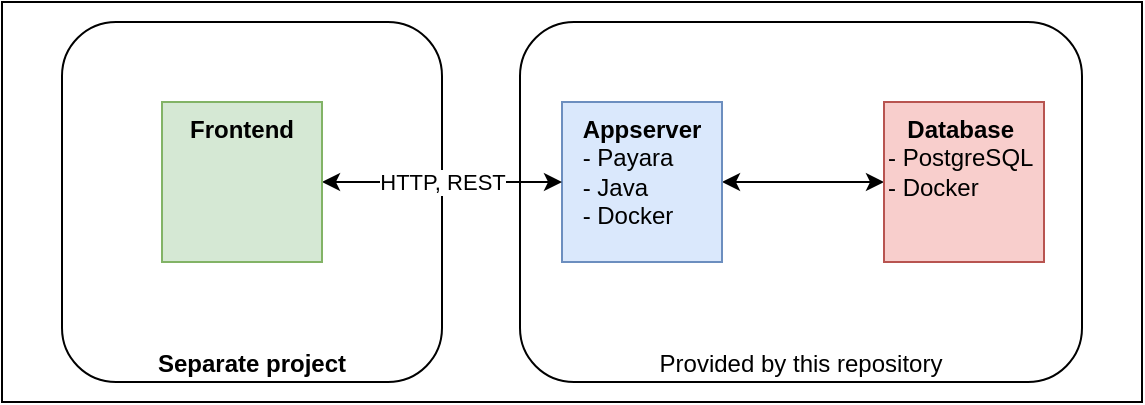 <mxfile version="15.7.3" type="device"><diagram id="qX3sfTYYDwPczHOLyAEQ" name="Page-1"><mxGraphModel dx="1422" dy="705" grid="1" gridSize="10" guides="1" tooltips="1" connect="1" arrows="1" fold="1" page="1" pageScale="1" pageWidth="827" pageHeight="1169" math="0" shadow="0"><root><mxCell id="0"/><mxCell id="1" parent="0"/><mxCell id="ncyIGT5doQYEDDeg-xv7-9" value="" style="rounded=0;whiteSpace=wrap;html=1;align=left;verticalAlign=top;" vertex="1" parent="1"><mxGeometry width="570" height="200" as="geometry"/></mxCell><mxCell id="ncyIGT5doQYEDDeg-xv7-7" value="&lt;b&gt;Separate project&lt;/b&gt;" style="rounded=1;whiteSpace=wrap;html=1;verticalAlign=bottom;" vertex="1" parent="1"><mxGeometry x="30" y="10" width="190" height="180" as="geometry"/></mxCell><mxCell id="ncyIGT5doQYEDDeg-xv7-6" value="Provided by this repository" style="rounded=1;whiteSpace=wrap;html=1;verticalAlign=bottom;" vertex="1" parent="1"><mxGeometry x="259" y="10" width="281" height="180" as="geometry"/></mxCell><mxCell id="ncyIGT5doQYEDDeg-xv7-5" style="edgeStyle=orthogonalEdgeStyle;rounded=0;orthogonalLoop=1;jettySize=auto;html=1;entryX=0;entryY=0.5;entryDx=0;entryDy=0;startArrow=classic;startFill=1;" edge="1" parent="1" source="ncyIGT5doQYEDDeg-xv7-1" target="ncyIGT5doQYEDDeg-xv7-2"><mxGeometry relative="1" as="geometry"/></mxCell><mxCell id="ncyIGT5doQYEDDeg-xv7-1" value="&lt;b&gt;Appserver&lt;/b&gt;&lt;br&gt;&lt;div style=&quot;text-align: left&quot;&gt;&lt;span&gt;- Payara&lt;/span&gt;&lt;/div&gt;&lt;div style=&quot;text-align: left&quot;&gt;&lt;span&gt;- Java&lt;/span&gt;&lt;/div&gt;&lt;div style=&quot;text-align: left&quot;&gt;&lt;span&gt;- Docker&lt;/span&gt;&lt;/div&gt;" style="whiteSpace=wrap;html=1;aspect=fixed;fillColor=#dae8fc;strokeColor=#6c8ebf;verticalAlign=top;" vertex="1" parent="1"><mxGeometry x="280" y="50" width="80" height="80" as="geometry"/></mxCell><mxCell id="ncyIGT5doQYEDDeg-xv7-2" value="&lt;div style=&quot;text-align: center&quot;&gt;&lt;b&gt;Database&lt;/b&gt;&lt;/div&gt;- PostgreSQL&lt;br&gt;- Docker" style="whiteSpace=wrap;html=1;aspect=fixed;fillColor=#f8cecc;strokeColor=#b85450;align=left;verticalAlign=top;" vertex="1" parent="1"><mxGeometry x="441" y="50" width="80" height="80" as="geometry"/></mxCell><mxCell id="ncyIGT5doQYEDDeg-xv7-4" style="edgeStyle=orthogonalEdgeStyle;rounded=0;orthogonalLoop=1;jettySize=auto;html=1;startArrow=classic;startFill=1;" edge="1" parent="1" source="ncyIGT5doQYEDDeg-xv7-3" target="ncyIGT5doQYEDDeg-xv7-1"><mxGeometry relative="1" as="geometry"/></mxCell><mxCell id="ncyIGT5doQYEDDeg-xv7-8" value="HTTP, REST" style="edgeLabel;html=1;align=center;verticalAlign=middle;resizable=0;points=[];" vertex="1" connectable="0" parent="ncyIGT5doQYEDDeg-xv7-4"><mxGeometry x="0.233" y="2" relative="1" as="geometry"><mxPoint x="-14" y="2" as="offset"/></mxGeometry></mxCell><mxCell id="ncyIGT5doQYEDDeg-xv7-3" value="&lt;b&gt;Frontend&lt;/b&gt;" style="whiteSpace=wrap;html=1;aspect=fixed;fillColor=#d5e8d4;strokeColor=#82b366;verticalAlign=top;" vertex="1" parent="1"><mxGeometry x="80" y="50" width="80" height="80" as="geometry"/></mxCell></root></mxGraphModel></diagram></mxfile>